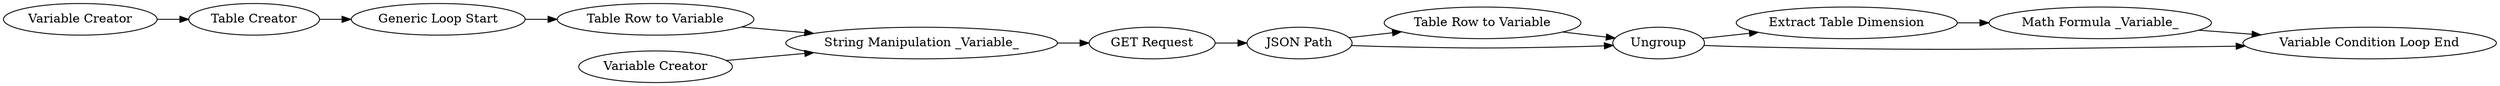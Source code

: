 digraph {
	"2409259949138314189_242" [label="String Manipulation _Variable_"]
	"2409259949138314189_241" [label="Table Row to Variable"]
	"2409259949138314189_228" [label="JSON Path"]
	"2409259949138314189_240" [label="Generic Loop Start"]
	"2409259949138314189_233" [label="Table Creator"]
	"2409259949138314189_238" [label="Extract Table Dimension"]
	"2409259949138314189_235" [label="Math Formula _Variable_"]
	"2409259949138314189_234" [label="Variable Creator"]
	"2409259949138314189_229" [label="GET Request"]
	"2409259949138314189_232" [label="Table Row to Variable"]
	"2409259949138314189_236" [label="Variable Creator"]
	"2409259949138314189_230" [label=Ungroup]
	"2409259949138314189_231" [label="Variable Condition Loop End"]
	"2409259949138314189_233" -> "2409259949138314189_240"
	"2409259949138314189_228" -> "2409259949138314189_230"
	"2409259949138314189_235" -> "2409259949138314189_231"
	"2409259949138314189_228" -> "2409259949138314189_232"
	"2409259949138314189_229" -> "2409259949138314189_228"
	"2409259949138314189_241" -> "2409259949138314189_242"
	"2409259949138314189_232" -> "2409259949138314189_230"
	"2409259949138314189_230" -> "2409259949138314189_231"
	"2409259949138314189_236" -> "2409259949138314189_233"
	"2409259949138314189_242" -> "2409259949138314189_229"
	"2409259949138314189_230" -> "2409259949138314189_238"
	"2409259949138314189_240" -> "2409259949138314189_241"
	"2409259949138314189_234" -> "2409259949138314189_242"
	"2409259949138314189_238" -> "2409259949138314189_235"
	rankdir=LR
}
